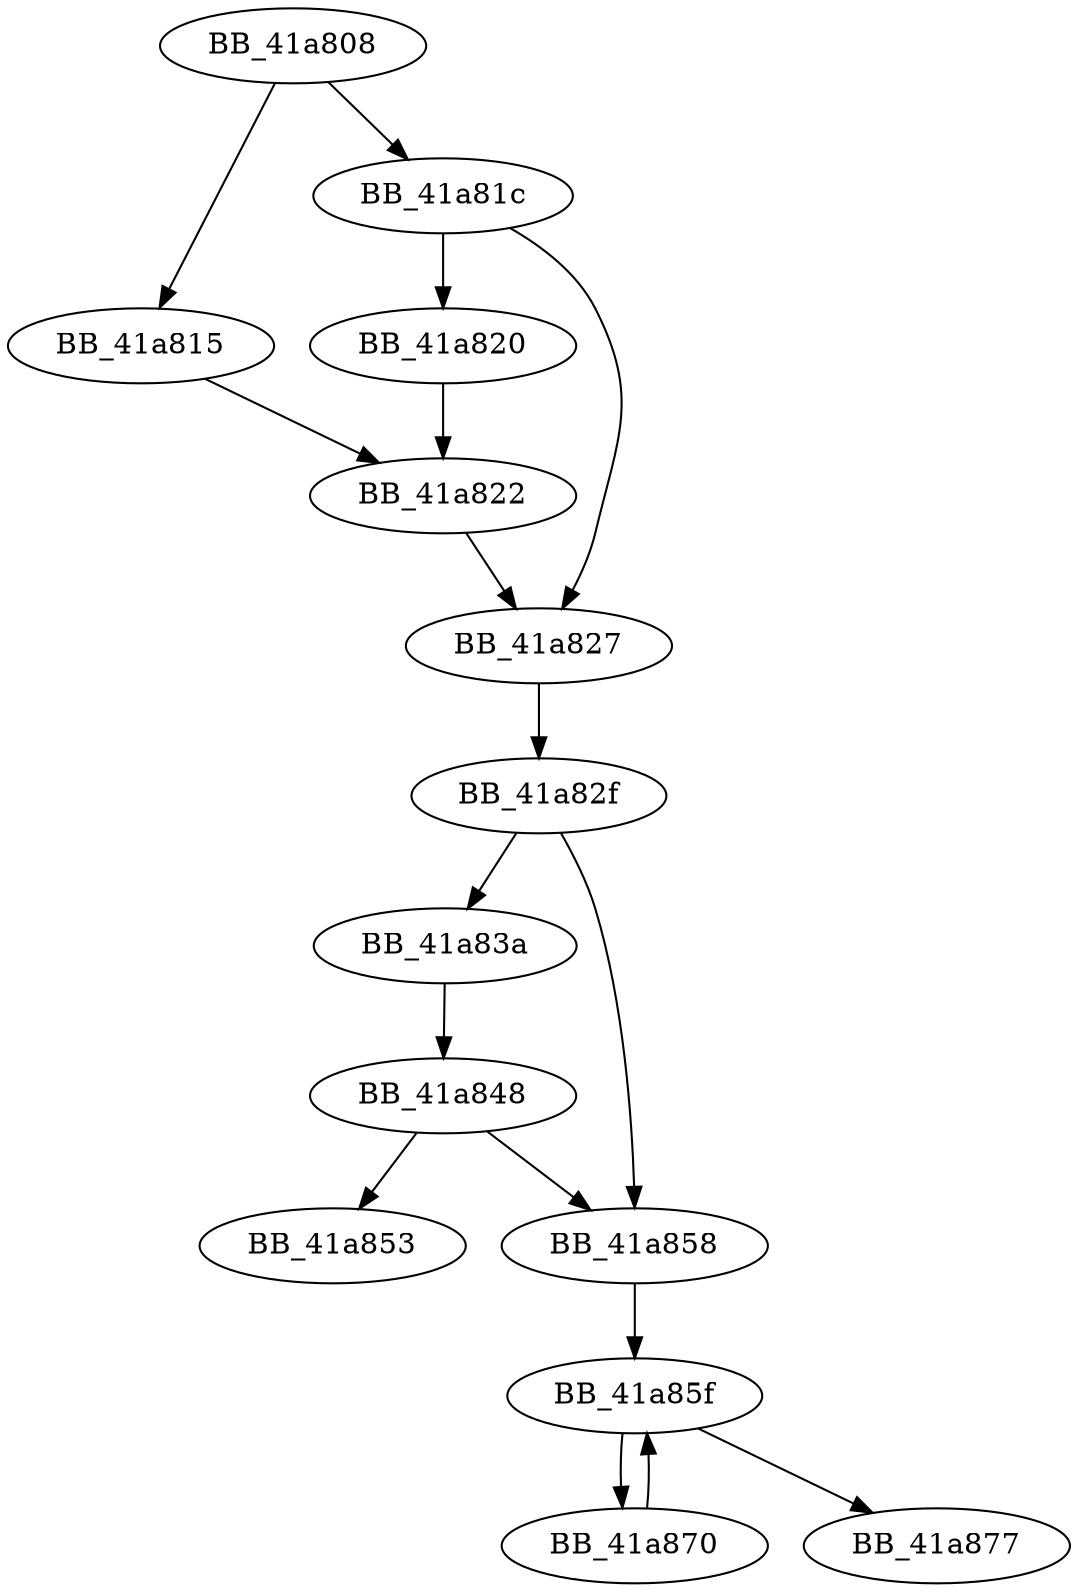 DiGraph ___initstdio{
BB_41a808->BB_41a815
BB_41a808->BB_41a81c
BB_41a815->BB_41a822
BB_41a81c->BB_41a820
BB_41a81c->BB_41a827
BB_41a820->BB_41a822
BB_41a822->BB_41a827
BB_41a827->BB_41a82f
BB_41a82f->BB_41a83a
BB_41a82f->BB_41a858
BB_41a83a->BB_41a848
BB_41a848->BB_41a853
BB_41a848->BB_41a858
BB_41a858->BB_41a85f
BB_41a85f->BB_41a870
BB_41a85f->BB_41a877
BB_41a870->BB_41a85f
}
